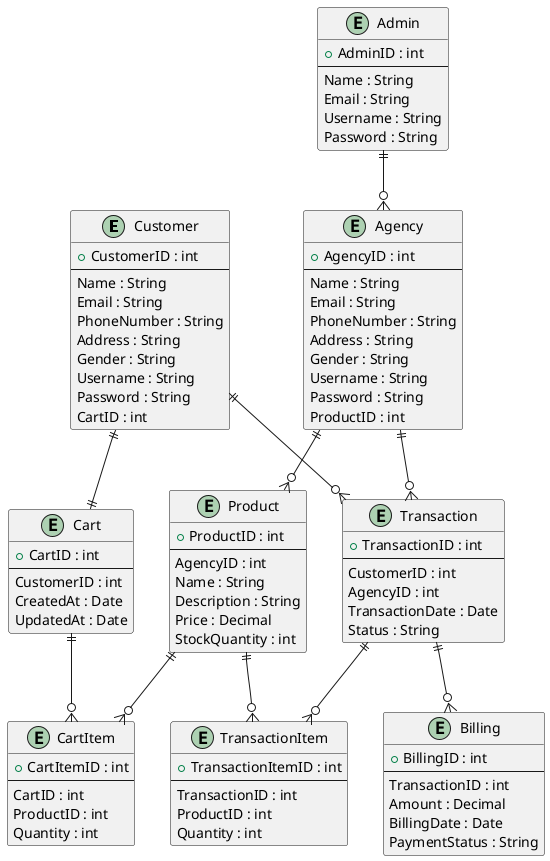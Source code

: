 @startuml ECommerce

entity Customer {
  + CustomerID : int
  --
  Name : String
  Email : String
  PhoneNumber : String
  Address : String
  Gender : String
  Username : String
  Password : String
  CartID : int
}

entity Agency {
  + AgencyID : int
  --
  Name : String
  Email : String
  PhoneNumber : String
  Address : String
  Gender : String
  Username : String
  Password : String
  ProductID : int
}

entity Admin {
  + AdminID : int
  --
  Name : String
  Email : String
  Username : String
  Password : String
}

entity Cart {
  + CartID : int
  --
  CustomerID : int
  CreatedAt : Date
  UpdatedAt : Date
}

entity CartItem {
  + CartItemID : int
  --
  CartID : int
  ProductID : int
  Quantity : int
}

entity Product {
  + ProductID : int
  --
  AgencyID : int
  Name : String
  Description : String
  Price : Decimal
  StockQuantity : int
}

entity Transaction {
  + TransactionID : int
  --
  CustomerID : int
  AgencyID : int
  TransactionDate : Date
  Status : String
}

entity TransactionItem {
  + TransactionItemID : int
  --
  TransactionID : int
  ProductID : int
  Quantity : int
}

entity Billing {
  + BillingID : int
  --
  TransactionID : int  
  Amount : Decimal
  BillingDate : Date
  PaymentStatus : String
}

Customer ||--|| Cart 
Cart ||--o{ CartItem 
Product ||--o{ CartItem

Customer ||--o{ Transaction 
Agency ||--o{ Transaction 

Agency ||--o{ Product 
Admin ||--o{ Agency 

Transaction ||--o{ TransactionItem
Product ||--o{ TransactionItem

Transaction ||--o{ Billing 

@enduml
